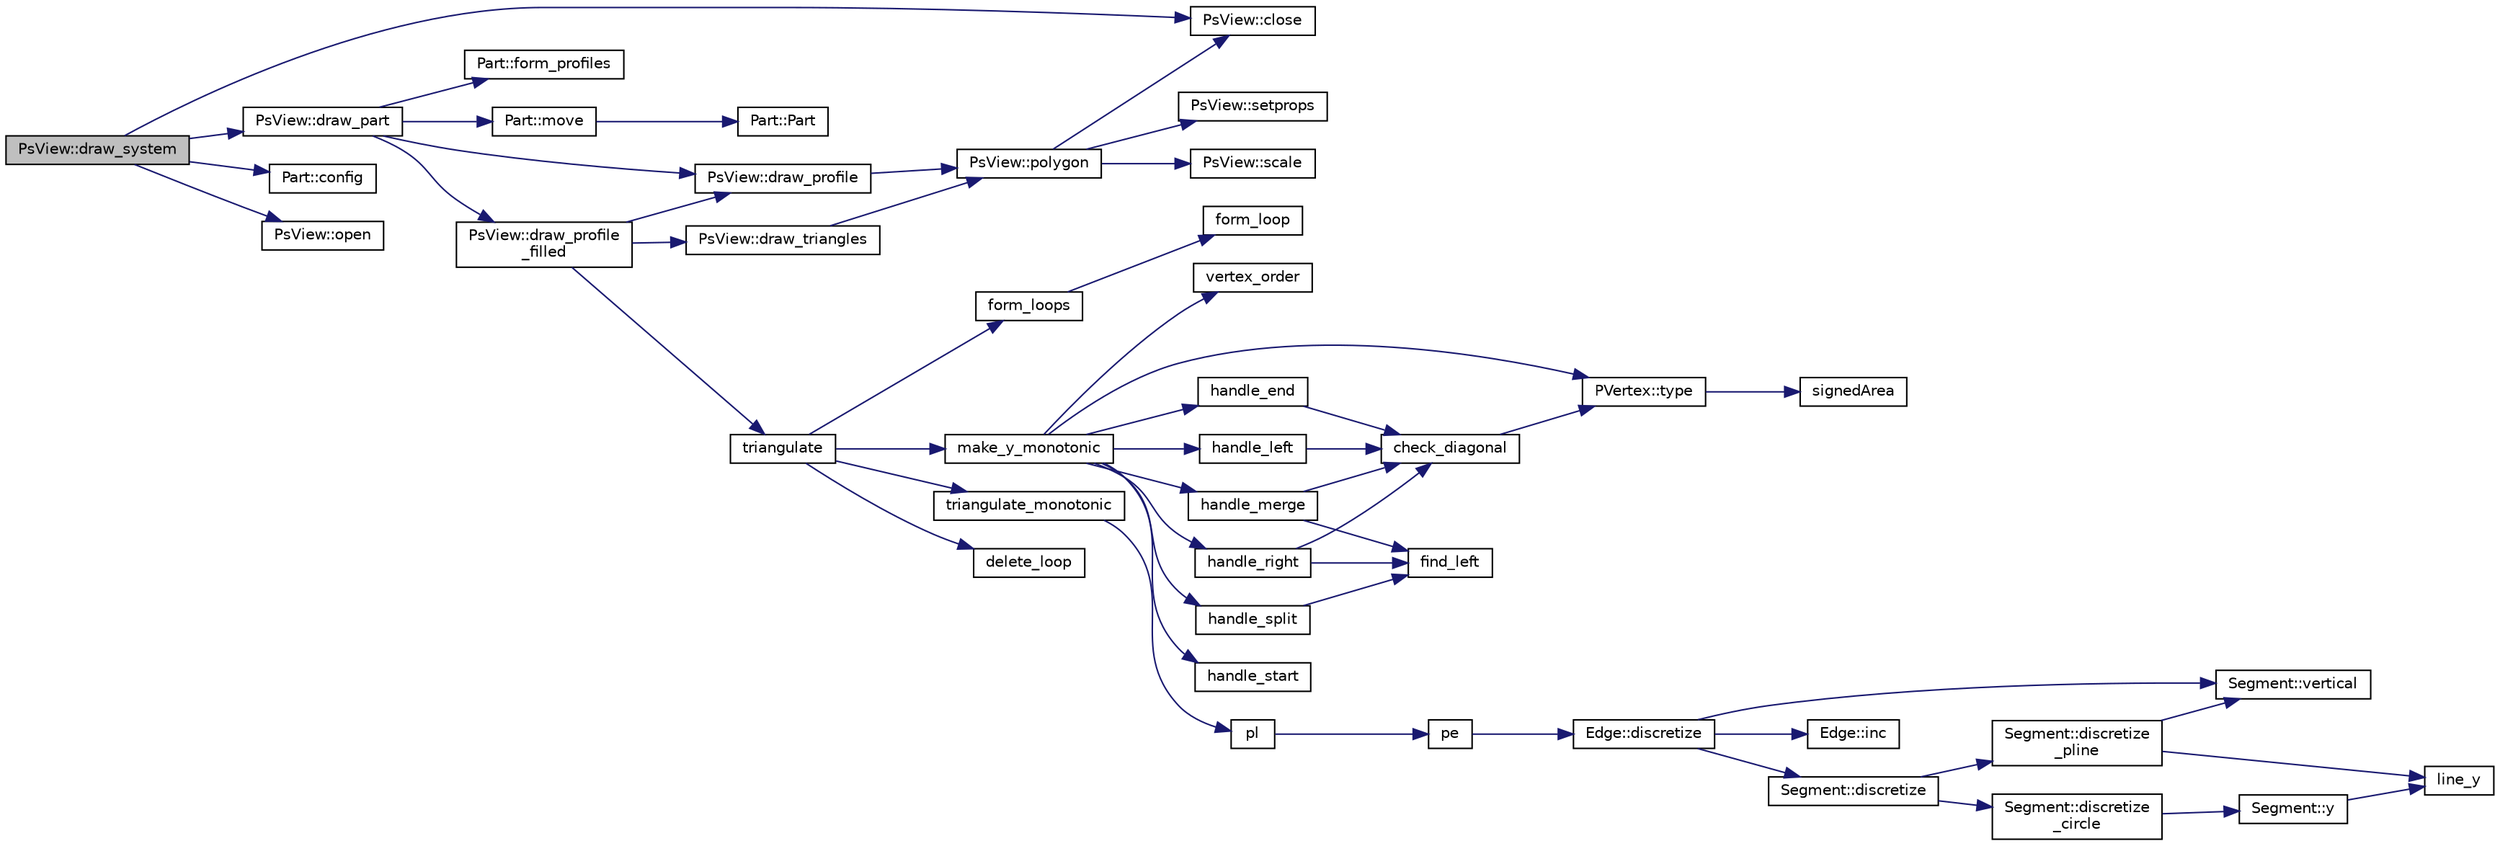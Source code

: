 digraph "PsView::draw_system"
{
 // LATEX_PDF_SIZE
  edge [fontname="Helvetica",fontsize="10",labelfontname="Helvetica",labelfontsize="10"];
  node [fontname="Helvetica",fontsize="10",shape=record];
  rankdir="LR";
  Node1 [label="PsView::draw_system",height=0.2,width=0.4,color="black", fillcolor="grey75", style="filled", fontcolor="black",tooltip=" "];
  Node1 -> Node2 [color="midnightblue",fontsize="10",style="solid",fontname="Helvetica"];
  Node2 [label="PsView::close",height=0.2,width=0.4,color="black", fillcolor="white", style="filled",URL="$d4/db7/class_ps_view.html#a2a49161897a2571c15f9bf893d2c2524",tooltip=" "];
  Node1 -> Node3 [color="midnightblue",fontsize="10",style="solid",fontname="Helvetica"];
  Node3 [label="Part::config",height=0.2,width=0.4,color="black", fillcolor="white", style="filled",URL="$db/d16/class_part.html#a8b57fc149d2a21377df8abe928c92294",tooltip=" "];
  Node1 -> Node4 [color="midnightblue",fontsize="10",style="solid",fontname="Helvetica"];
  Node4 [label="PsView::draw_part",height=0.2,width=0.4,color="black", fillcolor="white", style="filled",URL="$d4/db7/class_ps_view.html#af61f2238da4909314b22054e87317513",tooltip=" "];
  Node4 -> Node5 [color="midnightblue",fontsize="10",style="solid",fontname="Helvetica"];
  Node5 [label="PsView::draw_profile",height=0.2,width=0.4,color="black", fillcolor="white", style="filled",URL="$d4/db7/class_ps_view.html#a76a9e933210f4043d84cf63b9a8b1e4f",tooltip=" "];
  Node5 -> Node6 [color="midnightblue",fontsize="10",style="solid",fontname="Helvetica"];
  Node6 [label="PsView::polygon",height=0.2,width=0.4,color="black", fillcolor="white", style="filled",URL="$d4/db7/class_ps_view.html#a1477cc980d9d2d7ae384e051023f5aff",tooltip=" "];
  Node6 -> Node2 [color="midnightblue",fontsize="10",style="solid",fontname="Helvetica"];
  Node6 -> Node7 [color="midnightblue",fontsize="10",style="solid",fontname="Helvetica"];
  Node7 [label="PsView::scale",height=0.2,width=0.4,color="black", fillcolor="white", style="filled",URL="$d4/db7/class_ps_view.html#a1522bef45bf5601fd6a65b39b40fe934",tooltip=" "];
  Node6 -> Node8 [color="midnightblue",fontsize="10",style="solid",fontname="Helvetica"];
  Node8 [label="PsView::setprops",height=0.2,width=0.4,color="black", fillcolor="white", style="filled",URL="$d4/db7/class_ps_view.html#a19dbc7e564bf2e9ed2f167e7c2a04a0f",tooltip=" "];
  Node4 -> Node9 [color="midnightblue",fontsize="10",style="solid",fontname="Helvetica"];
  Node9 [label="PsView::draw_profile\l_filled",height=0.2,width=0.4,color="black", fillcolor="white", style="filled",URL="$d4/db7/class_ps_view.html#aa565880fe78eba8da786f60b7b91a061",tooltip=" "];
  Node9 -> Node5 [color="midnightblue",fontsize="10",style="solid",fontname="Helvetica"];
  Node9 -> Node10 [color="midnightblue",fontsize="10",style="solid",fontname="Helvetica"];
  Node10 [label="PsView::draw_triangles",height=0.2,width=0.4,color="black", fillcolor="white", style="filled",URL="$d4/db7/class_ps_view.html#ad49af7b63769e2f51534437e4997f80e",tooltip=" "];
  Node10 -> Node6 [color="midnightblue",fontsize="10",style="solid",fontname="Helvetica"];
  Node9 -> Node11 [color="midnightblue",fontsize="10",style="solid",fontname="Helvetica"];
  Node11 [label="triangulate",height=0.2,width=0.4,color="black", fillcolor="white", style="filled",URL="$d6/d83/mtriangulate_8_c.html#a1cccac85eafe48b037e31e8a41501b1f",tooltip=" "];
  Node11 -> Node12 [color="midnightblue",fontsize="10",style="solid",fontname="Helvetica"];
  Node12 [label="delete_loop",height=0.2,width=0.4,color="black", fillcolor="white", style="filled",URL="$d6/d83/mtriangulate_8_c.html#ab8ff31397ce646fb33137357fcef8b1a",tooltip=" "];
  Node11 -> Node13 [color="midnightblue",fontsize="10",style="solid",fontname="Helvetica"];
  Node13 [label="form_loops",height=0.2,width=0.4,color="black", fillcolor="white", style="filled",URL="$d6/d83/mtriangulate_8_c.html#af4f0cdc095f4f499b90cf0aa524e141a",tooltip=" "];
  Node13 -> Node14 [color="midnightblue",fontsize="10",style="solid",fontname="Helvetica"];
  Node14 [label="form_loop",height=0.2,width=0.4,color="black", fillcolor="white", style="filled",URL="$d6/d83/mtriangulate_8_c.html#ac63127df13aa360527c1f1b72af4c026",tooltip=" "];
  Node11 -> Node15 [color="midnightblue",fontsize="10",style="solid",fontname="Helvetica"];
  Node15 [label="make_y_monotonic",height=0.2,width=0.4,color="black", fillcolor="white", style="filled",URL="$d6/d83/mtriangulate_8_c.html#a9cd0e7bd682f60555404bb68a58613d2",tooltip=" "];
  Node15 -> Node16 [color="midnightblue",fontsize="10",style="solid",fontname="Helvetica"];
  Node16 [label="handle_end",height=0.2,width=0.4,color="black", fillcolor="white", style="filled",URL="$d6/d83/mtriangulate_8_c.html#a4f143533e5ca084d36c4c5b7b7eefb7a",tooltip=" "];
  Node16 -> Node17 [color="midnightblue",fontsize="10",style="solid",fontname="Helvetica"];
  Node17 [label="check_diagonal",height=0.2,width=0.4,color="black", fillcolor="white", style="filled",URL="$d6/d83/mtriangulate_8_c.html#a2f65d7c276ad04c7aac240e8f2231634",tooltip=" "];
  Node17 -> Node18 [color="midnightblue",fontsize="10",style="solid",fontname="Helvetica"];
  Node18 [label="PVertex::type",height=0.2,width=0.4,color="black", fillcolor="white", style="filled",URL="$de/d06/class_p_vertex.html#a3c0f16ac9ddf54c3d3ff225d31ab16b6",tooltip=" "];
  Node18 -> Node19 [color="midnightblue",fontsize="10",style="solid",fontname="Helvetica"];
  Node19 [label="signedArea",height=0.2,width=0.4,color="black", fillcolor="white", style="filled",URL="$d5/d00/point_8_c.html#ac3461a08db55ea6d28a406f79a317cbd",tooltip=" "];
  Node15 -> Node20 [color="midnightblue",fontsize="10",style="solid",fontname="Helvetica"];
  Node20 [label="handle_left",height=0.2,width=0.4,color="black", fillcolor="white", style="filled",URL="$d6/d83/mtriangulate_8_c.html#a25cb1df4bd5d1874558fef9eafcd137e",tooltip=" "];
  Node20 -> Node17 [color="midnightblue",fontsize="10",style="solid",fontname="Helvetica"];
  Node15 -> Node21 [color="midnightblue",fontsize="10",style="solid",fontname="Helvetica"];
  Node21 [label="handle_merge",height=0.2,width=0.4,color="black", fillcolor="white", style="filled",URL="$d6/d83/mtriangulate_8_c.html#a90f955559475d5c14c2eb869ba16c78a",tooltip=" "];
  Node21 -> Node17 [color="midnightblue",fontsize="10",style="solid",fontname="Helvetica"];
  Node21 -> Node22 [color="midnightblue",fontsize="10",style="solid",fontname="Helvetica"];
  Node22 [label="find_left",height=0.2,width=0.4,color="black", fillcolor="white", style="filled",URL="$d6/d83/mtriangulate_8_c.html#ab6752c1a41d2c11d99767d6c7da24277",tooltip=" "];
  Node15 -> Node23 [color="midnightblue",fontsize="10",style="solid",fontname="Helvetica"];
  Node23 [label="handle_right",height=0.2,width=0.4,color="black", fillcolor="white", style="filled",URL="$d6/d83/mtriangulate_8_c.html#a7ffd3f88f77380b3528040b1d0b11ffc",tooltip=" "];
  Node23 -> Node17 [color="midnightblue",fontsize="10",style="solid",fontname="Helvetica"];
  Node23 -> Node22 [color="midnightblue",fontsize="10",style="solid",fontname="Helvetica"];
  Node15 -> Node24 [color="midnightblue",fontsize="10",style="solid",fontname="Helvetica"];
  Node24 [label="handle_split",height=0.2,width=0.4,color="black", fillcolor="white", style="filled",URL="$d6/d83/mtriangulate_8_c.html#a62ea1e8f9f814e40e50ef686e6f96e61",tooltip=" "];
  Node24 -> Node22 [color="midnightblue",fontsize="10",style="solid",fontname="Helvetica"];
  Node15 -> Node25 [color="midnightblue",fontsize="10",style="solid",fontname="Helvetica"];
  Node25 [label="handle_start",height=0.2,width=0.4,color="black", fillcolor="white", style="filled",URL="$d6/d83/mtriangulate_8_c.html#ab71c26cfacd347c1125e6a9b3a5256fa",tooltip=" "];
  Node15 -> Node18 [color="midnightblue",fontsize="10",style="solid",fontname="Helvetica"];
  Node15 -> Node26 [color="midnightblue",fontsize="10",style="solid",fontname="Helvetica"];
  Node26 [label="vertex_order",height=0.2,width=0.4,color="black", fillcolor="white", style="filled",URL="$de/d18/mtriangulate_8h.html#ac21be58802f98e027a023506d87ddb61",tooltip=" "];
  Node11 -> Node27 [color="midnightblue",fontsize="10",style="solid",fontname="Helvetica"];
  Node27 [label="triangulate_monotonic",height=0.2,width=0.4,color="black", fillcolor="white", style="filled",URL="$d6/d83/mtriangulate_8_c.html#af472d0d99666e3098c05ed374bf61b67",tooltip=" "];
  Node27 -> Node28 [color="midnightblue",fontsize="10",style="solid",fontname="Helvetica"];
  Node28 [label="pl",height=0.2,width=0.4,color="black", fillcolor="white", style="filled",URL="$d0/d11/arrange_8_c.html#af82c196c78b9b8ec0fbee5e372614ee4",tooltip=" "];
  Node28 -> Node29 [color="midnightblue",fontsize="10",style="solid",fontname="Helvetica"];
  Node29 [label="pe",height=0.2,width=0.4,color="black", fillcolor="white", style="filled",URL="$d0/d11/arrange_8_c.html#a8dcc307c192cdcf72f9fd4bd4cec4fde",tooltip=" "];
  Node29 -> Node30 [color="midnightblue",fontsize="10",style="solid",fontname="Helvetica"];
  Node30 [label="Edge::discretize",height=0.2,width=0.4,color="black", fillcolor="white", style="filled",URL="$d7/d77/class_edge.html#af903a7c6e743dfe70e0e0894386706dc",tooltip=" "];
  Node30 -> Node31 [color="midnightblue",fontsize="10",style="solid",fontname="Helvetica"];
  Node31 [label="Segment::discretize",height=0.2,width=0.4,color="black", fillcolor="white", style="filled",URL="$dd/dd2/class_segment.html#a9edcea6bad505fddc1eade4c6bedc563",tooltip=" "];
  Node31 -> Node32 [color="midnightblue",fontsize="10",style="solid",fontname="Helvetica"];
  Node32 [label="Segment::discretize\l_circle",height=0.2,width=0.4,color="black", fillcolor="white", style="filled",URL="$dd/dd2/class_segment.html#ae75a65d3f2797e0736ef80616b971089",tooltip=" "];
  Node32 -> Node33 [color="midnightblue",fontsize="10",style="solid",fontname="Helvetica"];
  Node33 [label="Segment::y",height=0.2,width=0.4,color="black", fillcolor="white", style="filled",URL="$dd/dd2/class_segment.html#a1bf3d6f2d733f66b849250bc68f0dbc3",tooltip=" "];
  Node33 -> Node34 [color="midnightblue",fontsize="10",style="solid",fontname="Helvetica"];
  Node34 [label="line_y",height=0.2,width=0.4,color="black", fillcolor="white", style="filled",URL="$d0/d11/arrange_8_c.html#a6f496b0506cabd24271f356eb9a2921e",tooltip=" "];
  Node31 -> Node35 [color="midnightblue",fontsize="10",style="solid",fontname="Helvetica"];
  Node35 [label="Segment::discretize\l_pline",height=0.2,width=0.4,color="black", fillcolor="white", style="filled",URL="$dd/dd2/class_segment.html#aceb2d23add992b0320bf6c0c4285e51c",tooltip=" "];
  Node35 -> Node34 [color="midnightblue",fontsize="10",style="solid",fontname="Helvetica"];
  Node35 -> Node36 [color="midnightblue",fontsize="10",style="solid",fontname="Helvetica"];
  Node36 [label="Segment::vertical",height=0.2,width=0.4,color="black", fillcolor="white", style="filled",URL="$dd/dd2/class_segment.html#a0a797f22653998e4365948276c12db6c",tooltip=" "];
  Node30 -> Node37 [color="midnightblue",fontsize="10",style="solid",fontname="Helvetica"];
  Node37 [label="Edge::inc",height=0.2,width=0.4,color="black", fillcolor="white", style="filled",URL="$d7/d77/class_edge.html#ab85c073eb1fdcb27672987081d163e9e",tooltip=" "];
  Node30 -> Node36 [color="midnightblue",fontsize="10",style="solid",fontname="Helvetica"];
  Node4 -> Node38 [color="midnightblue",fontsize="10",style="solid",fontname="Helvetica"];
  Node38 [label="Part::form_profiles",height=0.2,width=0.4,color="black", fillcolor="white", style="filled",URL="$db/d16/class_part.html#a612cd4b3e8a7197519c26aef52aed881",tooltip=" "];
  Node4 -> Node39 [color="midnightblue",fontsize="10",style="solid",fontname="Helvetica"];
  Node39 [label="Part::move",height=0.2,width=0.4,color="black", fillcolor="white", style="filled",URL="$db/d16/class_part.html#a1fbba83080bd14d2f5918a69067eccd3",tooltip=" "];
  Node39 -> Node40 [color="midnightblue",fontsize="10",style="solid",fontname="Helvetica"];
  Node40 [label="Part::Part",height=0.2,width=0.4,color="black", fillcolor="white", style="filled",URL="$db/d16/class_part.html#abbcb46357cb81167473b1baee9c2d2e0",tooltip=" "];
  Node1 -> Node41 [color="midnightblue",fontsize="10",style="solid",fontname="Helvetica"];
  Node41 [label="PsView::open",height=0.2,width=0.4,color="black", fillcolor="white", style="filled",URL="$d4/db7/class_ps_view.html#a1fd1e014890e949d9eacb744fa1ae0d4",tooltip=" "];
}
